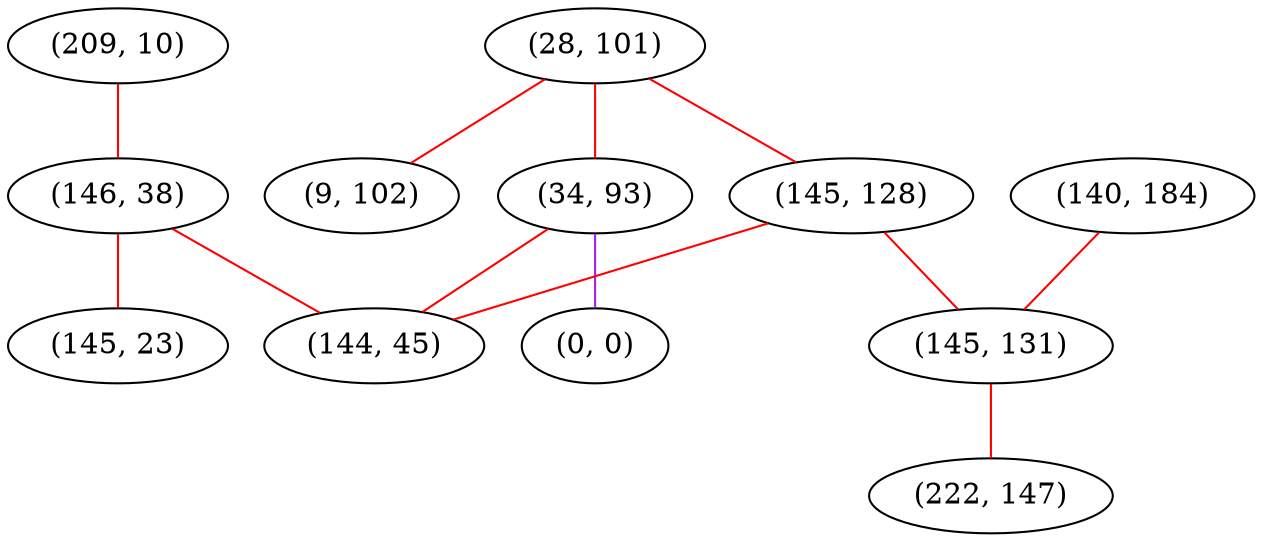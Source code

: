 graph "" {
"(28, 101)";
"(34, 93)";
"(0, 0)";
"(209, 10)";
"(9, 102)";
"(145, 128)";
"(140, 184)";
"(145, 131)";
"(146, 38)";
"(145, 23)";
"(222, 147)";
"(144, 45)";
"(28, 101)" -- "(145, 128)"  [color=red, key=0, weight=1];
"(28, 101)" -- "(9, 102)"  [color=red, key=0, weight=1];
"(28, 101)" -- "(34, 93)"  [color=red, key=0, weight=1];
"(34, 93)" -- "(0, 0)"  [color=purple, key=0, weight=4];
"(34, 93)" -- "(144, 45)"  [color=red, key=0, weight=1];
"(209, 10)" -- "(146, 38)"  [color=red, key=0, weight=1];
"(145, 128)" -- "(145, 131)"  [color=red, key=0, weight=1];
"(145, 128)" -- "(144, 45)"  [color=red, key=0, weight=1];
"(140, 184)" -- "(145, 131)"  [color=red, key=0, weight=1];
"(145, 131)" -- "(222, 147)"  [color=red, key=0, weight=1];
"(146, 38)" -- "(144, 45)"  [color=red, key=0, weight=1];
"(146, 38)" -- "(145, 23)"  [color=red, key=0, weight=1];
}

